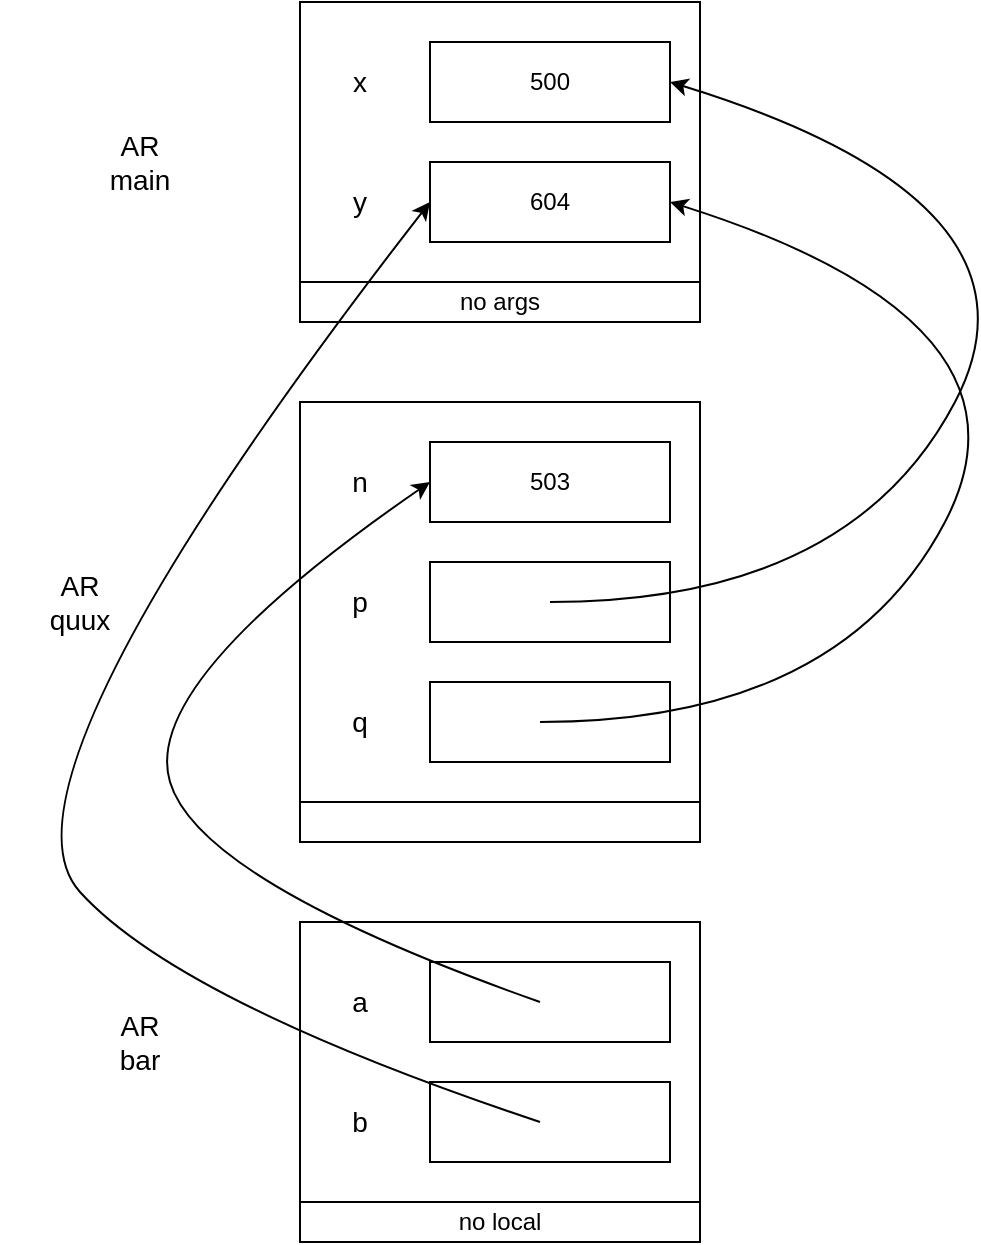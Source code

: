 <mxfile version="14.6.13" type="device"><diagram id="_syN7ALk9-Ys941nMMDu" name="Page-1"><mxGraphModel dx="1038" dy="607" grid="1" gridSize="10" guides="1" tooltips="1" connect="1" arrows="1" fold="1" page="1" pageScale="1" pageWidth="850" pageHeight="1100" math="0" shadow="0"><root><mxCell id="0"/><mxCell id="1" parent="0"/><mxCell id="2GyAerDx94pvpWrrE5KQ-1" value="" style="rounded=0;whiteSpace=wrap;html=1;" parent="1" vertex="1"><mxGeometry x="360" y="120" width="200" height="160" as="geometry"/></mxCell><mxCell id="2GyAerDx94pvpWrrE5KQ-2" value="" style="rounded=0;whiteSpace=wrap;html=1;" parent="1" vertex="1"><mxGeometry x="360" y="320" width="200" height="220" as="geometry"/></mxCell><mxCell id="2GyAerDx94pvpWrrE5KQ-4" value="500" style="rounded=0;whiteSpace=wrap;html=1;" parent="1" vertex="1"><mxGeometry x="425" y="140" width="120" height="40" as="geometry"/></mxCell><mxCell id="2GyAerDx94pvpWrrE5KQ-6" value="604" style="rounded=0;whiteSpace=wrap;html=1;" parent="1" vertex="1"><mxGeometry x="425" y="200" width="120" height="40" as="geometry"/></mxCell><mxCell id="2GyAerDx94pvpWrrE5KQ-7" value="503" style="rounded=0;whiteSpace=wrap;html=1;" parent="1" vertex="1"><mxGeometry x="425" y="340" width="120" height="40" as="geometry"/></mxCell><mxCell id="2GyAerDx94pvpWrrE5KQ-8" value="" style="endArrow=none;html=1;" parent="1" edge="1"><mxGeometry width="50" height="50" relative="1" as="geometry"><mxPoint x="360" y="260" as="sourcePoint"/><mxPoint x="560" y="260" as="targetPoint"/></mxGeometry></mxCell><mxCell id="2GyAerDx94pvpWrrE5KQ-9" value="" style="endArrow=none;html=1;" parent="1" edge="1"><mxGeometry width="50" height="50" relative="1" as="geometry"><mxPoint x="360" y="520" as="sourcePoint"/><mxPoint x="560" y="520" as="targetPoint"/></mxGeometry></mxCell><mxCell id="2GyAerDx94pvpWrrE5KQ-11" value="x" style="text;html=1;strokeColor=none;fillColor=none;align=center;verticalAlign=middle;whiteSpace=wrap;rounded=0;fontSize=14;" parent="1" vertex="1"><mxGeometry x="370" y="150" width="40" height="20" as="geometry"/></mxCell><mxCell id="2GyAerDx94pvpWrrE5KQ-12" value="y" style="text;html=1;strokeColor=none;fillColor=none;align=center;verticalAlign=middle;whiteSpace=wrap;rounded=0;fontSize=14;" parent="1" vertex="1"><mxGeometry x="370" y="210" width="40" height="20" as="geometry"/></mxCell><mxCell id="2GyAerDx94pvpWrrE5KQ-13" value="no args" style="text;html=1;strokeColor=none;fillColor=none;align=center;verticalAlign=middle;whiteSpace=wrap;rounded=0;" parent="1" vertex="1"><mxGeometry x="415" y="260" width="90" height="20" as="geometry"/></mxCell><mxCell id="2GyAerDx94pvpWrrE5KQ-14" value="AR&lt;br style=&quot;font-size: 14px&quot;&gt;main" style="text;html=1;strokeColor=none;fillColor=none;align=center;verticalAlign=middle;whiteSpace=wrap;rounded=0;fontSize=14;" parent="1" vertex="1"><mxGeometry x="240" y="180" width="80" height="40" as="geometry"/></mxCell><mxCell id="2GyAerDx94pvpWrrE5KQ-15" value="AR&lt;br style=&quot;font-size: 14px;&quot;&gt;quux" style="text;html=1;strokeColor=none;fillColor=none;align=center;verticalAlign=middle;whiteSpace=wrap;rounded=0;fontSize=14;" parent="1" vertex="1"><mxGeometry x="210" y="400" width="80" height="40" as="geometry"/></mxCell><mxCell id="2GyAerDx94pvpWrrE5KQ-16" value="AR&lt;br style=&quot;font-size: 14px;&quot;&gt;bar" style="text;html=1;strokeColor=none;fillColor=none;align=center;verticalAlign=middle;whiteSpace=wrap;rounded=0;fontSize=14;" parent="1" vertex="1"><mxGeometry x="240" y="620" width="80" height="40" as="geometry"/></mxCell><mxCell id="2GyAerDx94pvpWrrE5KQ-17" value="n" style="text;html=1;strokeColor=none;fillColor=none;align=center;verticalAlign=middle;whiteSpace=wrap;rounded=0;fontSize=14;" parent="1" vertex="1"><mxGeometry x="370" y="350" width="40" height="20" as="geometry"/></mxCell><mxCell id="2GyAerDx94pvpWrrE5KQ-18" value="" style="rounded=0;whiteSpace=wrap;html=1;" parent="1" vertex="1"><mxGeometry x="425" y="400" width="120" height="40" as="geometry"/></mxCell><mxCell id="2GyAerDx94pvpWrrE5KQ-19" value="" style="rounded=0;whiteSpace=wrap;html=1;" parent="1" vertex="1"><mxGeometry x="425" y="460" width="120" height="40" as="geometry"/></mxCell><mxCell id="2GyAerDx94pvpWrrE5KQ-20" value="p" style="text;html=1;strokeColor=none;fillColor=none;align=center;verticalAlign=middle;whiteSpace=wrap;rounded=0;fontSize=14;" parent="1" vertex="1"><mxGeometry x="370" y="410" width="40" height="20" as="geometry"/></mxCell><mxCell id="2GyAerDx94pvpWrrE5KQ-21" value="q" style="text;html=1;strokeColor=none;fillColor=none;align=center;verticalAlign=middle;whiteSpace=wrap;rounded=0;fontSize=14;" parent="1" vertex="1"><mxGeometry x="370" y="470" width="40" height="20" as="geometry"/></mxCell><mxCell id="2GyAerDx94pvpWrrE5KQ-23" value="" style="rounded=0;whiteSpace=wrap;html=1;" parent="1" vertex="1"><mxGeometry x="360" y="580" width="200" height="160" as="geometry"/></mxCell><mxCell id="2GyAerDx94pvpWrrE5KQ-24" value="" style="rounded=0;whiteSpace=wrap;html=1;" parent="1" vertex="1"><mxGeometry x="425" y="600" width="120" height="40" as="geometry"/></mxCell><mxCell id="2GyAerDx94pvpWrrE5KQ-25" value="" style="rounded=0;whiteSpace=wrap;html=1;" parent="1" vertex="1"><mxGeometry x="425" y="660" width="120" height="40" as="geometry"/></mxCell><mxCell id="2GyAerDx94pvpWrrE5KQ-26" value="" style="endArrow=none;html=1;" parent="1" edge="1"><mxGeometry width="50" height="50" relative="1" as="geometry"><mxPoint x="360" y="720" as="sourcePoint"/><mxPoint x="560" y="720" as="targetPoint"/></mxGeometry></mxCell><mxCell id="2GyAerDx94pvpWrrE5KQ-27" value="a" style="text;html=1;strokeColor=none;fillColor=none;align=center;verticalAlign=middle;whiteSpace=wrap;rounded=0;fontSize=14;" parent="1" vertex="1"><mxGeometry x="370" y="610" width="40" height="20" as="geometry"/></mxCell><mxCell id="2GyAerDx94pvpWrrE5KQ-28" value="b" style="text;html=1;strokeColor=none;fillColor=none;align=center;verticalAlign=middle;whiteSpace=wrap;rounded=0;fontSize=14;" parent="1" vertex="1"><mxGeometry x="370" y="670" width="40" height="20" as="geometry"/></mxCell><mxCell id="2GyAerDx94pvpWrrE5KQ-29" value="no local" style="text;html=1;strokeColor=none;fillColor=none;align=center;verticalAlign=middle;whiteSpace=wrap;rounded=0;" parent="1" vertex="1"><mxGeometry x="415" y="720" width="90" height="20" as="geometry"/></mxCell><mxCell id="2GyAerDx94pvpWrrE5KQ-31" value="" style="curved=1;endArrow=classic;html=1;fontSize=14;entryX=1;entryY=0.5;entryDx=0;entryDy=0;" parent="1" target="2GyAerDx94pvpWrrE5KQ-4" edge="1"><mxGeometry width="50" height="50" relative="1" as="geometry"><mxPoint x="485" y="420" as="sourcePoint"/><mxPoint x="715" y="140" as="targetPoint"/><Array as="points"><mxPoint x="635" y="420"/><mxPoint x="740" y="220"/></Array></mxGeometry></mxCell><mxCell id="2GyAerDx94pvpWrrE5KQ-32" value="" style="curved=1;endArrow=classic;html=1;fontSize=14;entryX=1;entryY=0.5;entryDx=0;entryDy=0;" parent="1" target="2GyAerDx94pvpWrrE5KQ-6" edge="1"><mxGeometry width="50" height="50" relative="1" as="geometry"><mxPoint x="480" y="480" as="sourcePoint"/><mxPoint x="610" y="240" as="targetPoint"/><Array as="points"><mxPoint x="630" y="480"/><mxPoint x="735" y="280"/></Array></mxGeometry></mxCell><mxCell id="2GyAerDx94pvpWrrE5KQ-33" value="" style="curved=1;endArrow=classic;html=1;fontSize=14;entryX=0;entryY=0.5;entryDx=0;entryDy=0;" parent="1" target="2GyAerDx94pvpWrrE5KQ-7" edge="1"><mxGeometry width="50" height="50" relative="1" as="geometry"><mxPoint x="480" y="620" as="sourcePoint"/><mxPoint x="545" y="360" as="targetPoint"/><Array as="points"><mxPoint x="310" y="560"/><mxPoint x="280" y="460"/></Array></mxGeometry></mxCell><mxCell id="2GyAerDx94pvpWrrE5KQ-34" value="" style="curved=1;endArrow=classic;html=1;fontSize=14;entryX=0;entryY=0.5;entryDx=0;entryDy=0;" parent="1" target="2GyAerDx94pvpWrrE5KQ-6" edge="1"><mxGeometry width="50" height="50" relative="1" as="geometry"><mxPoint x="480" y="680" as="sourcePoint"/><mxPoint x="545" y="420" as="targetPoint"/><Array as="points"><mxPoint x="300" y="620"/><mxPoint x="200" y="510"/></Array></mxGeometry></mxCell></root></mxGraphModel></diagram></mxfile>